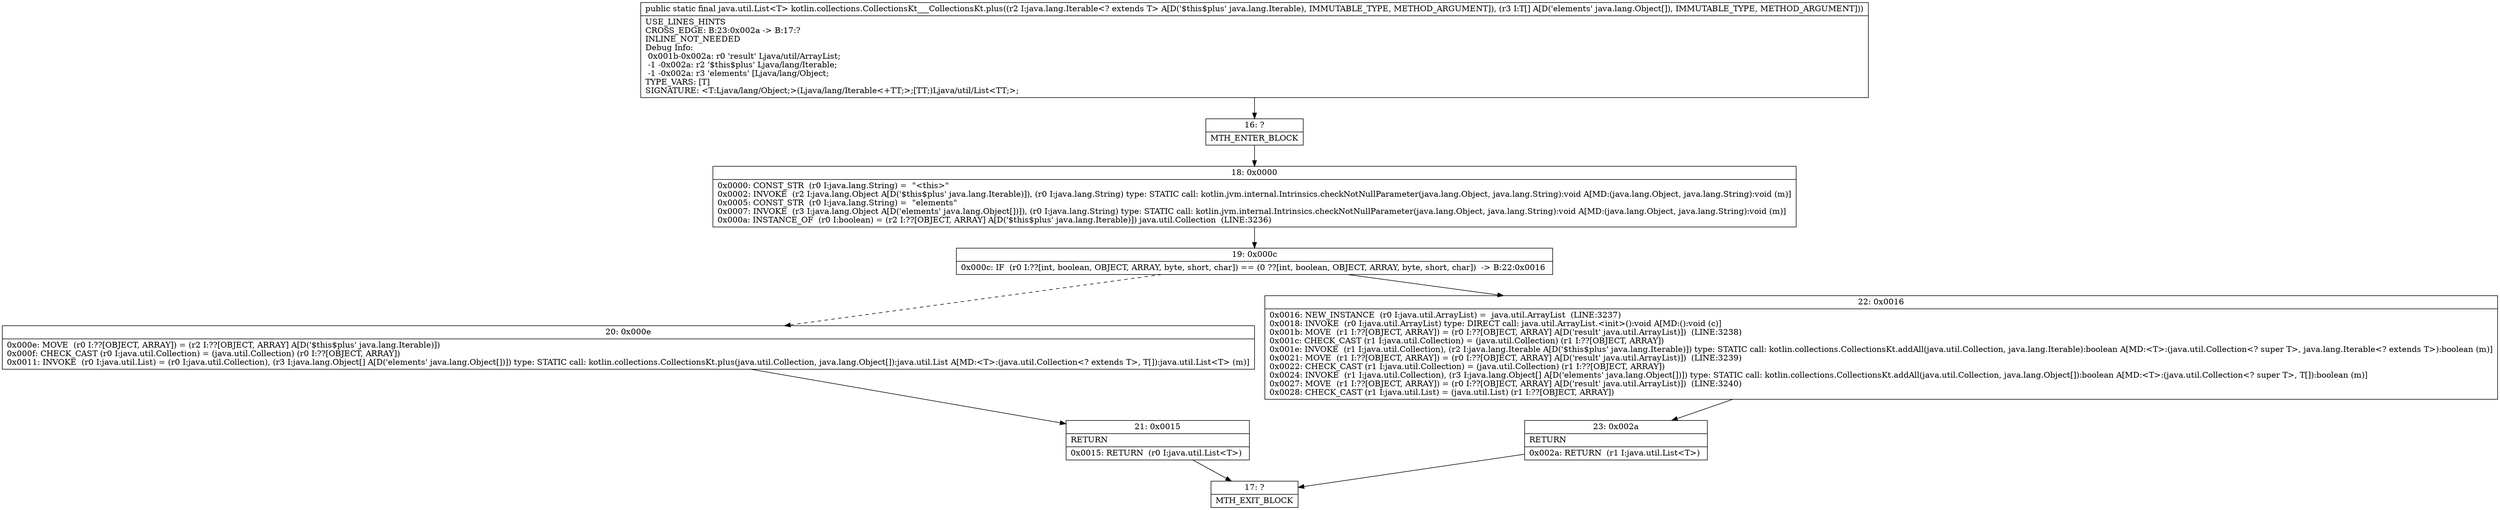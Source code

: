 digraph "CFG forkotlin.collections.CollectionsKt___CollectionsKt.plus(Ljava\/lang\/Iterable;[Ljava\/lang\/Object;)Ljava\/util\/List;" {
Node_16 [shape=record,label="{16\:\ ?|MTH_ENTER_BLOCK\l}"];
Node_18 [shape=record,label="{18\:\ 0x0000|0x0000: CONST_STR  (r0 I:java.lang.String) =  \"\<this\>\" \l0x0002: INVOKE  (r2 I:java.lang.Object A[D('$this$plus' java.lang.Iterable)]), (r0 I:java.lang.String) type: STATIC call: kotlin.jvm.internal.Intrinsics.checkNotNullParameter(java.lang.Object, java.lang.String):void A[MD:(java.lang.Object, java.lang.String):void (m)]\l0x0005: CONST_STR  (r0 I:java.lang.String) =  \"elements\" \l0x0007: INVOKE  (r3 I:java.lang.Object A[D('elements' java.lang.Object[])]), (r0 I:java.lang.String) type: STATIC call: kotlin.jvm.internal.Intrinsics.checkNotNullParameter(java.lang.Object, java.lang.String):void A[MD:(java.lang.Object, java.lang.String):void (m)]\l0x000a: INSTANCE_OF  (r0 I:boolean) = (r2 I:??[OBJECT, ARRAY] A[D('$this$plus' java.lang.Iterable)]) java.util.Collection  (LINE:3236)\l}"];
Node_19 [shape=record,label="{19\:\ 0x000c|0x000c: IF  (r0 I:??[int, boolean, OBJECT, ARRAY, byte, short, char]) == (0 ??[int, boolean, OBJECT, ARRAY, byte, short, char])  \-\> B:22:0x0016 \l}"];
Node_20 [shape=record,label="{20\:\ 0x000e|0x000e: MOVE  (r0 I:??[OBJECT, ARRAY]) = (r2 I:??[OBJECT, ARRAY] A[D('$this$plus' java.lang.Iterable)]) \l0x000f: CHECK_CAST (r0 I:java.util.Collection) = (java.util.Collection) (r0 I:??[OBJECT, ARRAY]) \l0x0011: INVOKE  (r0 I:java.util.List) = (r0 I:java.util.Collection), (r3 I:java.lang.Object[] A[D('elements' java.lang.Object[])]) type: STATIC call: kotlin.collections.CollectionsKt.plus(java.util.Collection, java.lang.Object[]):java.util.List A[MD:\<T\>:(java.util.Collection\<? extends T\>, T[]):java.util.List\<T\> (m)]\l}"];
Node_21 [shape=record,label="{21\:\ 0x0015|RETURN\l|0x0015: RETURN  (r0 I:java.util.List\<T\>) \l}"];
Node_17 [shape=record,label="{17\:\ ?|MTH_EXIT_BLOCK\l}"];
Node_22 [shape=record,label="{22\:\ 0x0016|0x0016: NEW_INSTANCE  (r0 I:java.util.ArrayList) =  java.util.ArrayList  (LINE:3237)\l0x0018: INVOKE  (r0 I:java.util.ArrayList) type: DIRECT call: java.util.ArrayList.\<init\>():void A[MD:():void (c)]\l0x001b: MOVE  (r1 I:??[OBJECT, ARRAY]) = (r0 I:??[OBJECT, ARRAY] A[D('result' java.util.ArrayList)])  (LINE:3238)\l0x001c: CHECK_CAST (r1 I:java.util.Collection) = (java.util.Collection) (r1 I:??[OBJECT, ARRAY]) \l0x001e: INVOKE  (r1 I:java.util.Collection), (r2 I:java.lang.Iterable A[D('$this$plus' java.lang.Iterable)]) type: STATIC call: kotlin.collections.CollectionsKt.addAll(java.util.Collection, java.lang.Iterable):boolean A[MD:\<T\>:(java.util.Collection\<? super T\>, java.lang.Iterable\<? extends T\>):boolean (m)]\l0x0021: MOVE  (r1 I:??[OBJECT, ARRAY]) = (r0 I:??[OBJECT, ARRAY] A[D('result' java.util.ArrayList)])  (LINE:3239)\l0x0022: CHECK_CAST (r1 I:java.util.Collection) = (java.util.Collection) (r1 I:??[OBJECT, ARRAY]) \l0x0024: INVOKE  (r1 I:java.util.Collection), (r3 I:java.lang.Object[] A[D('elements' java.lang.Object[])]) type: STATIC call: kotlin.collections.CollectionsKt.addAll(java.util.Collection, java.lang.Object[]):boolean A[MD:\<T\>:(java.util.Collection\<? super T\>, T[]):boolean (m)]\l0x0027: MOVE  (r1 I:??[OBJECT, ARRAY]) = (r0 I:??[OBJECT, ARRAY] A[D('result' java.util.ArrayList)])  (LINE:3240)\l0x0028: CHECK_CAST (r1 I:java.util.List) = (java.util.List) (r1 I:??[OBJECT, ARRAY]) \l}"];
Node_23 [shape=record,label="{23\:\ 0x002a|RETURN\l|0x002a: RETURN  (r1 I:java.util.List\<T\>) \l}"];
MethodNode[shape=record,label="{public static final java.util.List\<T\> kotlin.collections.CollectionsKt___CollectionsKt.plus((r2 I:java.lang.Iterable\<? extends T\> A[D('$this$plus' java.lang.Iterable), IMMUTABLE_TYPE, METHOD_ARGUMENT]), (r3 I:T[] A[D('elements' java.lang.Object[]), IMMUTABLE_TYPE, METHOD_ARGUMENT]))  | USE_LINES_HINTS\lCROSS_EDGE: B:23:0x002a \-\> B:17:?\lINLINE_NOT_NEEDED\lDebug Info:\l  0x001b\-0x002a: r0 'result' Ljava\/util\/ArrayList;\l  \-1 \-0x002a: r2 '$this$plus' Ljava\/lang\/Iterable;\l  \-1 \-0x002a: r3 'elements' [Ljava\/lang\/Object;\lTYPE_VARS: [T]\lSIGNATURE: \<T:Ljava\/lang\/Object;\>(Ljava\/lang\/Iterable\<+TT;\>;[TT;)Ljava\/util\/List\<TT;\>;\l}"];
MethodNode -> Node_16;Node_16 -> Node_18;
Node_18 -> Node_19;
Node_19 -> Node_20[style=dashed];
Node_19 -> Node_22;
Node_20 -> Node_21;
Node_21 -> Node_17;
Node_22 -> Node_23;
Node_23 -> Node_17;
}

